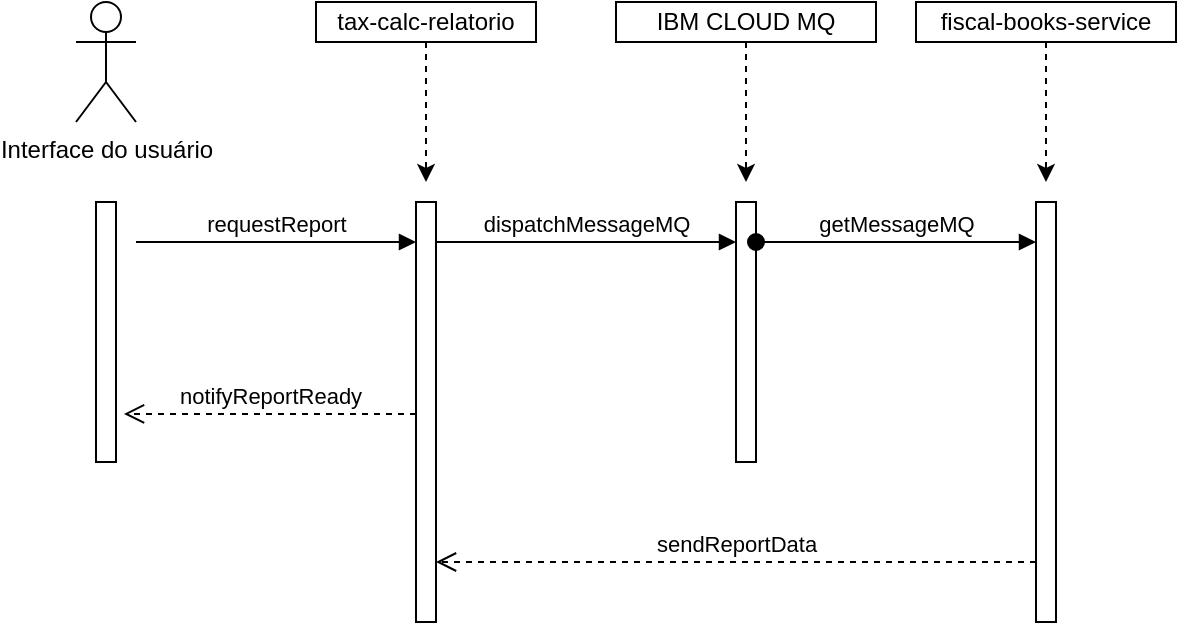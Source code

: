 <mxfile version="22.1.21" type="github" pages="2">
  <diagram name="Diagrama de sequencia" id="ZLr1WJbDhWqPUv8rurcU">
    <mxGraphModel dx="1162" dy="478" grid="1" gridSize="10" guides="1" tooltips="1" connect="1" arrows="1" fold="1" page="1" pageScale="1" pageWidth="827" pageHeight="1169" math="0" shadow="0">
      <root>
        <mxCell id="0" />
        <mxCell id="1" parent="0" />
        <mxCell id="HsTshN0lbbAE6g4cdlY5-4" value="Interface do usuário&lt;br&gt;" style="shape=umlActor;verticalLabelPosition=bottom;verticalAlign=top;html=1;" parent="1" vertex="1">
          <mxGeometry x="100" y="210" width="30" height="60" as="geometry" />
        </mxCell>
        <mxCell id="HsTshN0lbbAE6g4cdlY5-7" value="" style="html=1;points=[[0,0,0,0,5],[0,1,0,0,-5],[1,0,0,0,5],[1,1,0,0,-5]];perimeter=orthogonalPerimeter;outlineConnect=0;targetShapes=umlLifeline;portConstraint=eastwest;newEdgeStyle={&quot;curved&quot;:0,&quot;rounded&quot;:0};" parent="1" vertex="1">
          <mxGeometry x="110" y="310" width="10" height="130" as="geometry" />
        </mxCell>
        <mxCell id="aZ7zztjQEarv--1-rQNq-1" style="edgeStyle=orthogonalEdgeStyle;rounded=0;orthogonalLoop=1;jettySize=auto;html=1;exitX=0.5;exitY=1;exitDx=0;exitDy=0;dashed=1;" edge="1" parent="1" source="HsTshN0lbbAE6g4cdlY5-19">
          <mxGeometry relative="1" as="geometry">
            <mxPoint x="275" y="300" as="targetPoint" />
          </mxGeometry>
        </mxCell>
        <mxCell id="HsTshN0lbbAE6g4cdlY5-19" value="tax-calc-relatorio" style="html=1;whiteSpace=wrap;" parent="1" vertex="1">
          <mxGeometry x="220" y="210" width="110" height="20" as="geometry" />
        </mxCell>
        <mxCell id="HsTshN0lbbAE6g4cdlY5-23" value="" style="html=1;points=[[0,0,0,0,5],[0,1,0,0,-5],[1,0,0,0,5],[1,1,0,0,-5]];perimeter=orthogonalPerimeter;outlineConnect=0;targetShapes=umlLifeline;portConstraint=eastwest;newEdgeStyle={&quot;curved&quot;:0,&quot;rounded&quot;:0};" parent="1" vertex="1">
          <mxGeometry x="270" y="310" width="10" height="210" as="geometry" />
        </mxCell>
        <mxCell id="HsTshN0lbbAE6g4cdlY5-24" value="requestReport" style="html=1;verticalAlign=bottom;endArrow=block;curved=0;rounded=0;" parent="1" target="HsTshN0lbbAE6g4cdlY5-23" edge="1">
          <mxGeometry relative="1" as="geometry">
            <mxPoint x="130" y="330" as="sourcePoint" />
          </mxGeometry>
        </mxCell>
        <mxCell id="HsTshN0lbbAE6g4cdlY5-25" value="notifyReportReady" style="html=1;verticalAlign=bottom;endArrow=open;dashed=1;endSize=8;curved=0;rounded=0;entryX=1.4;entryY=0.815;entryDx=0;entryDy=0;entryPerimeter=0;" parent="1" source="HsTshN0lbbAE6g4cdlY5-23" target="HsTshN0lbbAE6g4cdlY5-7" edge="1">
          <mxGeometry relative="1" as="geometry">
            <mxPoint x="150" y="400" as="targetPoint" />
          </mxGeometry>
        </mxCell>
        <mxCell id="aZ7zztjQEarv--1-rQNq-6" value="" style="html=1;points=[[0,0,0,0,5],[0,1,0,0,-5],[1,0,0,0,5],[1,1,0,0,-5]];perimeter=orthogonalPerimeter;outlineConnect=0;targetShapes=umlLifeline;portConstraint=eastwest;newEdgeStyle={&quot;curved&quot;:0,&quot;rounded&quot;:0};" vertex="1" parent="1">
          <mxGeometry x="430" y="310" width="10" height="130" as="geometry" />
        </mxCell>
        <mxCell id="aZ7zztjQEarv--1-rQNq-7" value="dispatchMessageMQ" style="html=1;verticalAlign=bottom;endArrow=block;curved=0;rounded=0;entryX=0;entryY=0;entryDx=0;entryDy=5;" edge="1" parent="1">
          <mxGeometry relative="1" as="geometry">
            <mxPoint x="280" y="330.0" as="sourcePoint" />
            <mxPoint x="430" y="330.0" as="targetPoint" />
          </mxGeometry>
        </mxCell>
        <mxCell id="aZ7zztjQEarv--1-rQNq-13" style="edgeStyle=orthogonalEdgeStyle;rounded=0;orthogonalLoop=1;jettySize=auto;html=1;exitX=0.5;exitY=1;exitDx=0;exitDy=0;dashed=1;" edge="1" parent="1" source="aZ7zztjQEarv--1-rQNq-12">
          <mxGeometry relative="1" as="geometry">
            <mxPoint x="435" y="300" as="targetPoint" />
          </mxGeometry>
        </mxCell>
        <mxCell id="aZ7zztjQEarv--1-rQNq-12" value="IBM CLOUD MQ" style="html=1;whiteSpace=wrap;" vertex="1" parent="1">
          <mxGeometry x="370" y="210" width="130" height="20" as="geometry" />
        </mxCell>
        <mxCell id="aZ7zztjQEarv--1-rQNq-19" value="" style="html=1;points=[[0,0,0,0,5],[0,1,0,0,-5],[1,0,0,0,5],[1,1,0,0,-5]];perimeter=orthogonalPerimeter;outlineConnect=0;targetShapes=umlLifeline;portConstraint=eastwest;newEdgeStyle={&quot;curved&quot;:0,&quot;rounded&quot;:0};" vertex="1" parent="1">
          <mxGeometry x="580" y="310" width="10" height="210" as="geometry" />
        </mxCell>
        <mxCell id="aZ7zztjQEarv--1-rQNq-21" style="edgeStyle=orthogonalEdgeStyle;rounded=0;orthogonalLoop=1;jettySize=auto;html=1;exitX=0.5;exitY=1;exitDx=0;exitDy=0;dashed=1;" edge="1" parent="1" source="aZ7zztjQEarv--1-rQNq-20">
          <mxGeometry relative="1" as="geometry">
            <mxPoint x="585" y="300" as="targetPoint" />
          </mxGeometry>
        </mxCell>
        <mxCell id="aZ7zztjQEarv--1-rQNq-20" value="fiscal-books-service" style="html=1;whiteSpace=wrap;" vertex="1" parent="1">
          <mxGeometry x="520" y="210" width="130" height="20" as="geometry" />
        </mxCell>
        <mxCell id="aZ7zztjQEarv--1-rQNq-23" value="sendReportData" style="html=1;verticalAlign=bottom;endArrow=open;dashed=1;endSize=8;curved=0;rounded=0;" edge="1" parent="1">
          <mxGeometry relative="1" as="geometry">
            <mxPoint x="280" y="490" as="targetPoint" />
            <mxPoint x="580" y="490" as="sourcePoint" />
            <Array as="points">
              <mxPoint x="520" y="490" />
            </Array>
          </mxGeometry>
        </mxCell>
        <mxCell id="aZ7zztjQEarv--1-rQNq-24" value="getMessageMQ" style="html=1;verticalAlign=bottom;startArrow=oval;startFill=1;endArrow=block;startSize=8;curved=0;rounded=0;" edge="1" parent="1" target="aZ7zztjQEarv--1-rQNq-19">
          <mxGeometry width="60" relative="1" as="geometry">
            <mxPoint x="440" y="330" as="sourcePoint" />
            <mxPoint x="500" y="330" as="targetPoint" />
          </mxGeometry>
        </mxCell>
      </root>
    </mxGraphModel>
  </diagram>
  <diagram id="cfxLF2iieW_epkRPxD4d" name="Página-2">
    <mxGraphModel dx="2033" dy="837" grid="1" gridSize="10" guides="1" tooltips="1" connect="1" arrows="1" fold="1" page="1" pageScale="1" pageWidth="827" pageHeight="1169" math="0" shadow="0">
      <root>
        <mxCell id="0" />
        <mxCell id="1" parent="0" />
      </root>
    </mxGraphModel>
  </diagram>
</mxfile>

